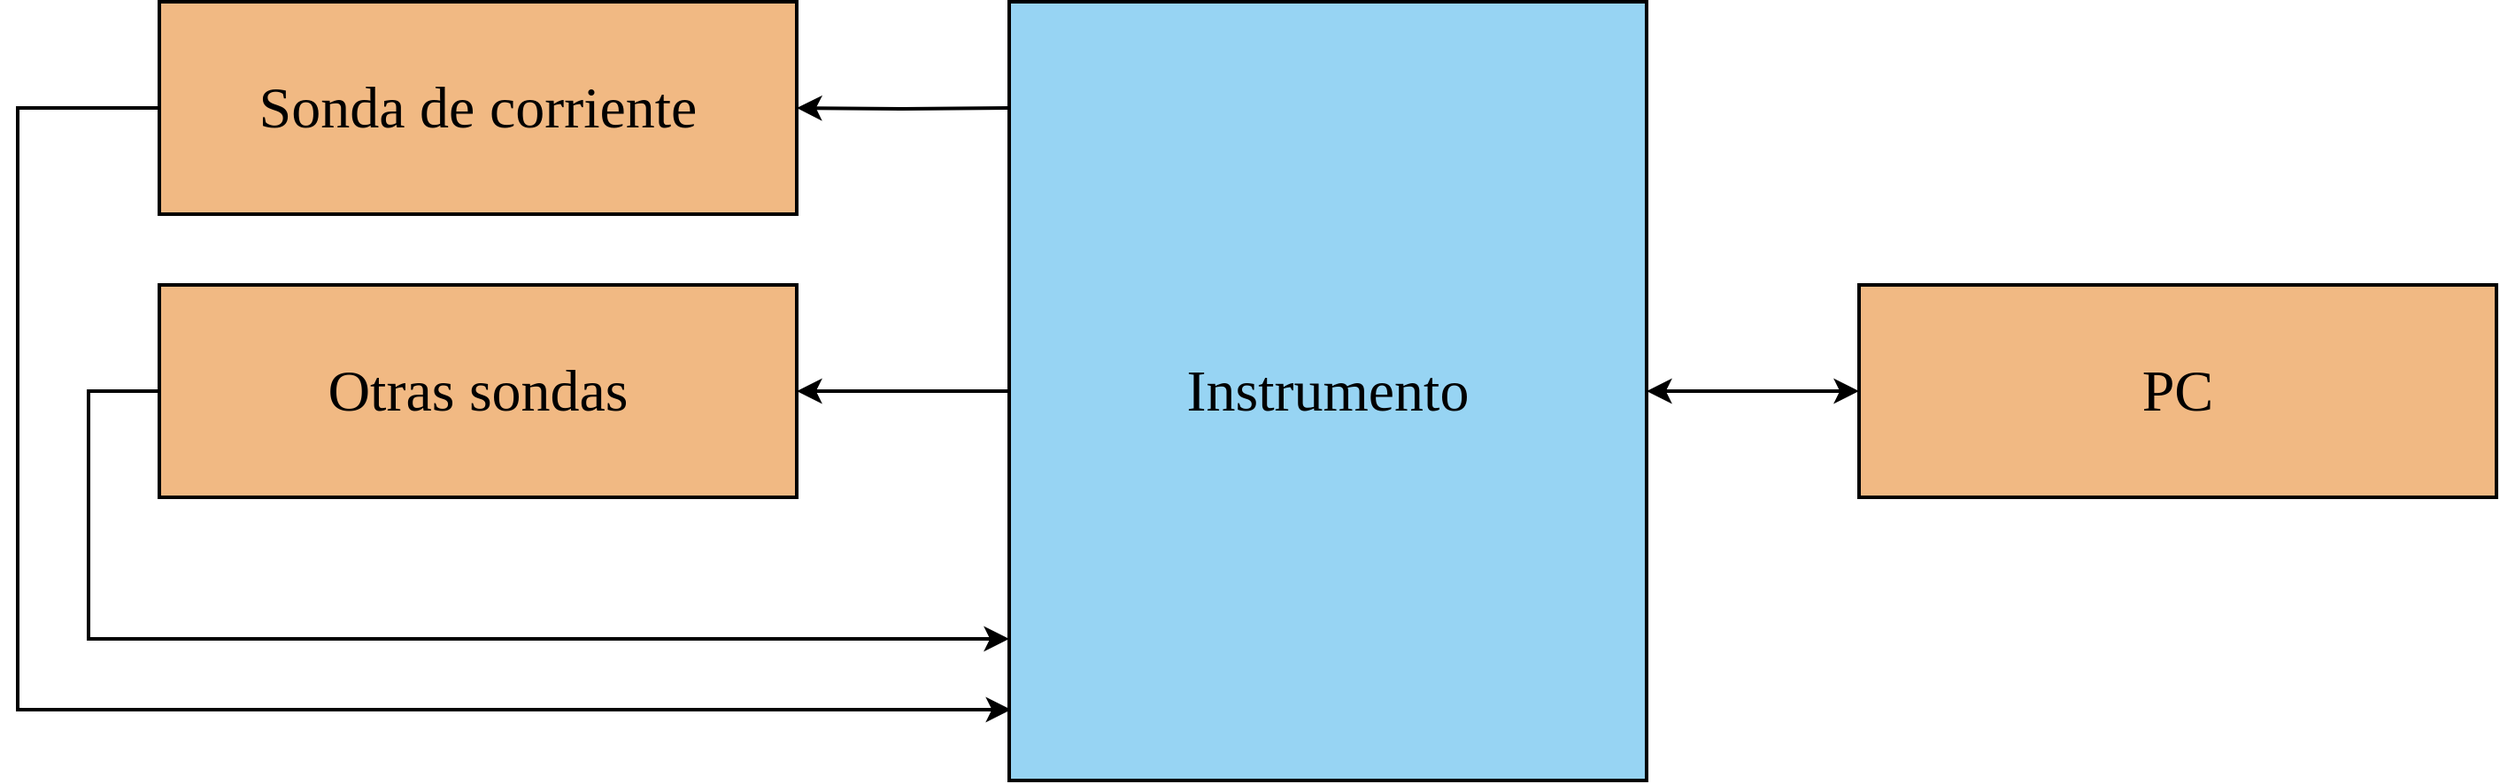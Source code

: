 <mxfile version="14.9.3" type="device"><diagram id="C5RBs43oDa-KdzZeNtuy" name="Page-1"><mxGraphModel dx="3137" dy="744" grid="1" gridSize="10" guides="1" tooltips="1" connect="1" arrows="1" fold="1" page="1" pageScale="1" pageWidth="827" pageHeight="1169" math="0" shadow="0"><root><mxCell id="WIyWlLk6GJQsqaUBKTNV-0"/><mxCell id="WIyWlLk6GJQsqaUBKTNV-1" parent="WIyWlLk6GJQsqaUBKTNV-0"/><mxCell id="y90x9qq5dIQfjDUmcEXZ-3" style="edgeStyle=orthogonalEdgeStyle;rounded=0;orthogonalLoop=1;jettySize=auto;html=1;entryX=0;entryY=0.5;entryDx=0;entryDy=0;startArrow=classic;startFill=1;strokeWidth=2;endSize=8;startSize=8;" parent="WIyWlLk6GJQsqaUBKTNV-1" source="tAbX_fcWnE2H-wRfO4_A-1" target="s7_WnjycpgTJ2WgipE0i-6" edge="1"><mxGeometry relative="1" as="geometry"/></mxCell><mxCell id="y90x9qq5dIQfjDUmcEXZ-4" style="edgeStyle=orthogonalEdgeStyle;rounded=0;orthogonalLoop=1;jettySize=auto;html=1;entryX=1;entryY=0.5;entryDx=0;entryDy=0;strokeWidth=2;endSize=8;startSize=8;" parent="WIyWlLk6GJQsqaUBKTNV-1" target="tAbX_fcWnE2H-wRfO4_A-5" edge="1"><mxGeometry relative="1" as="geometry"><mxPoint x="-600" y="420" as="sourcePoint"/></mxGeometry></mxCell><mxCell id="y90x9qq5dIQfjDUmcEXZ-7" style="edgeStyle=orthogonalEdgeStyle;rounded=0;orthogonalLoop=1;jettySize=auto;html=1;entryX=1;entryY=0.5;entryDx=0;entryDy=0;strokeWidth=2;endSize=8;startSize=8;" parent="WIyWlLk6GJQsqaUBKTNV-1" source="tAbX_fcWnE2H-wRfO4_A-1" target="y90x9qq5dIQfjDUmcEXZ-6" edge="1"><mxGeometry relative="1" as="geometry"/></mxCell><mxCell id="tAbX_fcWnE2H-wRfO4_A-1" value="Instrumento" style="whiteSpace=wrap;fontSize=33;glass=0;strokeWidth=2;shadow=0;fontStyle=0;html=1;fontFamily=CMU Serif;fillColor=#61bdeda7;" parent="WIyWlLk6GJQsqaUBKTNV-1" vertex="1"><mxGeometry x="-600" y="360" width="360" height="440" as="geometry"/></mxCell><mxCell id="y90x9qq5dIQfjDUmcEXZ-10" style="edgeStyle=orthogonalEdgeStyle;rounded=0;orthogonalLoop=1;jettySize=auto;html=1;entryX=0.003;entryY=0.909;entryDx=0;entryDy=0;entryPerimeter=0;startArrow=none;startFill=0;strokeWidth=2;endSize=8;startSize=8;" parent="WIyWlLk6GJQsqaUBKTNV-1" source="tAbX_fcWnE2H-wRfO4_A-5" target="tAbX_fcWnE2H-wRfO4_A-1" edge="1"><mxGeometry relative="1" as="geometry"><Array as="points"><mxPoint x="-1160" y="420"/><mxPoint x="-1160" y="760"/></Array></mxGeometry></mxCell><mxCell id="tAbX_fcWnE2H-wRfO4_A-5" value="Sonda de corriente" style="whiteSpace=wrap;fontSize=33;glass=0;strokeWidth=2;shadow=0;fontStyle=0;html=1;fontFamily=CMU Serif;fillColor=#eda661c7;" parent="WIyWlLk6GJQsqaUBKTNV-1" vertex="1"><mxGeometry x="-1080" y="360" width="360" height="120" as="geometry"/></mxCell><mxCell id="s7_WnjycpgTJ2WgipE0i-6" value="PC" style="whiteSpace=wrap;fontSize=33;glass=0;strokeWidth=2;shadow=0;fontStyle=0;html=1;fontFamily=CMU Serif;fillColor=#eda661c7;" parent="WIyWlLk6GJQsqaUBKTNV-1" vertex="1"><mxGeometry x="-120" y="520" width="360" height="120" as="geometry"/></mxCell><mxCell id="y90x9qq5dIQfjDUmcEXZ-9" style="edgeStyle=orthogonalEdgeStyle;rounded=0;orthogonalLoop=1;jettySize=auto;html=1;strokeWidth=2;endSize=8;startSize=8;" parent="WIyWlLk6GJQsqaUBKTNV-1" source="y90x9qq5dIQfjDUmcEXZ-6" edge="1"><mxGeometry relative="1" as="geometry"><mxPoint x="-600" y="720" as="targetPoint"/><Array as="points"><mxPoint x="-1120" y="580"/><mxPoint x="-1120" y="720"/><mxPoint x="-600" y="720"/></Array></mxGeometry></mxCell><mxCell id="y90x9qq5dIQfjDUmcEXZ-6" value="Otras sondas" style="whiteSpace=wrap;fontSize=33;glass=0;strokeWidth=2;shadow=0;fontStyle=0;html=1;fontFamily=CMU Serif;fillColor=#eda661c7;" parent="WIyWlLk6GJQsqaUBKTNV-1" vertex="1"><mxGeometry x="-1080" y="520" width="360" height="120" as="geometry"/></mxCell></root></mxGraphModel></diagram></mxfile>